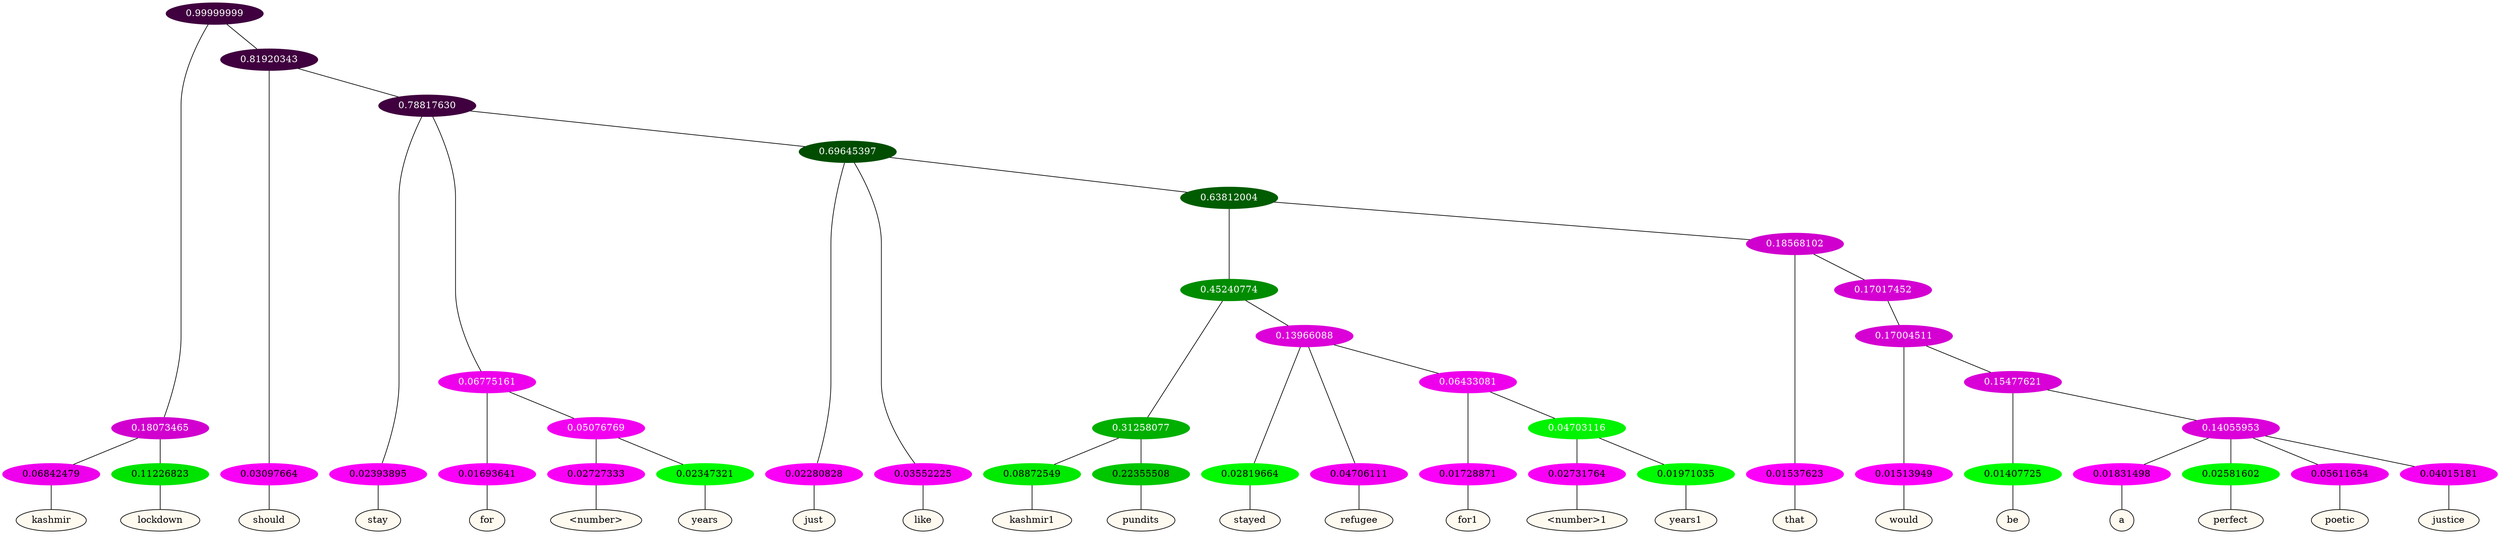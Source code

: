 graph {
	node [format=png height=0.15 nodesep=0.001 ordering=out overlap=prism overlap_scaling=0.01 ranksep=0.001 ratio=0.2 style=filled width=0.15]
	{
		rank=same
		a_w_3 [label=kashmir color=black fillcolor=floralwhite style="filled,solid"]
		a_w_4 [label=lockdown color=black fillcolor=floralwhite style="filled,solid"]
		a_w_5 [label=should color=black fillcolor=floralwhite style="filled,solid"]
		a_w_7 [label=stay color=black fillcolor=floralwhite style="filled,solid"]
		a_w_10 [label=for color=black fillcolor=floralwhite style="filled,solid"]
		a_w_15 [label="\<number\>" color=black fillcolor=floralwhite style="filled,solid"]
		a_w_16 [label=years color=black fillcolor=floralwhite style="filled,solid"]
		a_w_12 [label=just color=black fillcolor=floralwhite style="filled,solid"]
		a_w_13 [label=like color=black fillcolor=floralwhite style="filled,solid"]
		a_w_23 [label=kashmir1 color=black fillcolor=floralwhite style="filled,solid"]
		a_w_24 [label=pundits color=black fillcolor=floralwhite style="filled,solid"]
		a_w_25 [label=stayed color=black fillcolor=floralwhite style="filled,solid"]
		a_w_26 [label=refugee color=black fillcolor=floralwhite style="filled,solid"]
		a_w_29 [label=for1 color=black fillcolor=floralwhite style="filled,solid"]
		a_w_33 [label="\<number\>1" color=black fillcolor=floralwhite style="filled,solid"]
		a_w_34 [label=years1 color=black fillcolor=floralwhite style="filled,solid"]
		a_w_21 [label=that color=black fillcolor=floralwhite style="filled,solid"]
		a_w_31 [label=would color=black fillcolor=floralwhite style="filled,solid"]
		a_w_35 [label=be color=black fillcolor=floralwhite style="filled,solid"]
		a_w_37 [label=a color=black fillcolor=floralwhite style="filled,solid"]
		a_w_38 [label=perfect color=black fillcolor=floralwhite style="filled,solid"]
		a_w_39 [label=poetic color=black fillcolor=floralwhite style="filled,solid"]
		a_w_40 [label=justice color=black fillcolor=floralwhite style="filled,solid"]
	}
	a_n_3 -- a_w_3
	a_n_4 -- a_w_4
	a_n_5 -- a_w_5
	a_n_7 -- a_w_7
	a_n_10 -- a_w_10
	a_n_15 -- a_w_15
	a_n_16 -- a_w_16
	a_n_12 -- a_w_12
	a_n_13 -- a_w_13
	a_n_23 -- a_w_23
	a_n_24 -- a_w_24
	a_n_25 -- a_w_25
	a_n_26 -- a_w_26
	a_n_29 -- a_w_29
	a_n_33 -- a_w_33
	a_n_34 -- a_w_34
	a_n_21 -- a_w_21
	a_n_31 -- a_w_31
	a_n_35 -- a_w_35
	a_n_37 -- a_w_37
	a_n_38 -- a_w_38
	a_n_39 -- a_w_39
	a_n_40 -- a_w_40
	{
		rank=same
		a_n_3 [label=0.06842479 color="0.835 1.000 0.932" fontcolor=black]
		a_n_4 [label=0.11226823 color="0.334 1.000 0.888" fontcolor=black]
		a_n_5 [label=0.03097664 color="0.835 1.000 0.969" fontcolor=black]
		a_n_7 [label=0.02393895 color="0.835 1.000 0.976" fontcolor=black]
		a_n_10 [label=0.01693641 color="0.835 1.000 0.983" fontcolor=black]
		a_n_15 [label=0.02727333 color="0.835 1.000 0.973" fontcolor=black]
		a_n_16 [label=0.02347321 color="0.334 1.000 0.977" fontcolor=black]
		a_n_12 [label=0.02280828 color="0.835 1.000 0.977" fontcolor=black]
		a_n_13 [label=0.03552225 color="0.835 1.000 0.964" fontcolor=black]
		a_n_23 [label=0.08872549 color="0.334 1.000 0.911" fontcolor=black]
		a_n_24 [label=0.22355508 color="0.334 1.000 0.776" fontcolor=black]
		a_n_25 [label=0.02819664 color="0.334 1.000 0.972" fontcolor=black]
		a_n_26 [label=0.04706111 color="0.835 1.000 0.953" fontcolor=black]
		a_n_29 [label=0.01728871 color="0.835 1.000 0.983" fontcolor=black]
		a_n_33 [label=0.02731764 color="0.835 1.000 0.973" fontcolor=black]
		a_n_34 [label=0.01971035 color="0.334 1.000 0.980" fontcolor=black]
		a_n_21 [label=0.01537623 color="0.835 1.000 0.985" fontcolor=black]
		a_n_31 [label=0.01513949 color="0.835 1.000 0.985" fontcolor=black]
		a_n_35 [label=0.01407725 color="0.334 1.000 0.986" fontcolor=black]
		a_n_37 [label=0.01831498 color="0.835 1.000 0.982" fontcolor=black]
		a_n_38 [label=0.02581602 color="0.334 1.000 0.974" fontcolor=black]
		a_n_39 [label=0.05611654 color="0.835 1.000 0.944" fontcolor=black]
		a_n_40 [label=0.04015181 color="0.835 1.000 0.960" fontcolor=black]
	}
	a_n_0 [label=0.99999999 color="0.835 1.000 0.250" fontcolor=grey99]
	a_n_1 [label=0.18073465 color="0.835 1.000 0.819" fontcolor=grey99]
	a_n_0 -- a_n_1
	a_n_2 [label=0.81920343 color="0.835 1.000 0.250" fontcolor=grey99]
	a_n_0 -- a_n_2
	a_n_1 -- a_n_3
	a_n_1 -- a_n_4
	a_n_2 -- a_n_5
	a_n_6 [label=0.78817630 color="0.835 1.000 0.250" fontcolor=grey99]
	a_n_2 -- a_n_6
	a_n_6 -- a_n_7
	a_n_8 [label=0.06775161 color="0.835 1.000 0.932" fontcolor=grey99]
	a_n_6 -- a_n_8
	a_n_9 [label=0.69645397 color="0.334 1.000 0.304" fontcolor=grey99]
	a_n_6 -- a_n_9
	a_n_8 -- a_n_10
	a_n_11 [label=0.05076769 color="0.835 1.000 0.949" fontcolor=grey99]
	a_n_8 -- a_n_11
	a_n_9 -- a_n_12
	a_n_9 -- a_n_13
	a_n_14 [label=0.63812004 color="0.334 1.000 0.362" fontcolor=grey99]
	a_n_9 -- a_n_14
	a_n_11 -- a_n_15
	a_n_11 -- a_n_16
	a_n_17 [label=0.45240774 color="0.334 1.000 0.548" fontcolor=grey99]
	a_n_14 -- a_n_17
	a_n_18 [label=0.18568102 color="0.835 1.000 0.814" fontcolor=grey99]
	a_n_14 -- a_n_18
	a_n_19 [label=0.31258077 color="0.334 1.000 0.687" fontcolor=grey99]
	a_n_17 -- a_n_19
	a_n_20 [label=0.13966088 color="0.835 1.000 0.860" fontcolor=grey99]
	a_n_17 -- a_n_20
	a_n_18 -- a_n_21
	a_n_22 [label=0.17017452 color="0.835 1.000 0.830" fontcolor=grey99]
	a_n_18 -- a_n_22
	a_n_19 -- a_n_23
	a_n_19 -- a_n_24
	a_n_20 -- a_n_25
	a_n_20 -- a_n_26
	a_n_27 [label=0.06433081 color="0.835 1.000 0.936" fontcolor=grey99]
	a_n_20 -- a_n_27
	a_n_28 [label=0.17004511 color="0.835 1.000 0.830" fontcolor=grey99]
	a_n_22 -- a_n_28
	a_n_27 -- a_n_29
	a_n_30 [label=0.04703116 color="0.334 1.000 0.953" fontcolor=grey99]
	a_n_27 -- a_n_30
	a_n_28 -- a_n_31
	a_n_32 [label=0.15477621 color="0.835 1.000 0.845" fontcolor=grey99]
	a_n_28 -- a_n_32
	a_n_30 -- a_n_33
	a_n_30 -- a_n_34
	a_n_32 -- a_n_35
	a_n_36 [label=0.14055953 color="0.835 1.000 0.859" fontcolor=grey99]
	a_n_32 -- a_n_36
	a_n_36 -- a_n_37
	a_n_36 -- a_n_38
	a_n_36 -- a_n_39
	a_n_36 -- a_n_40
}
